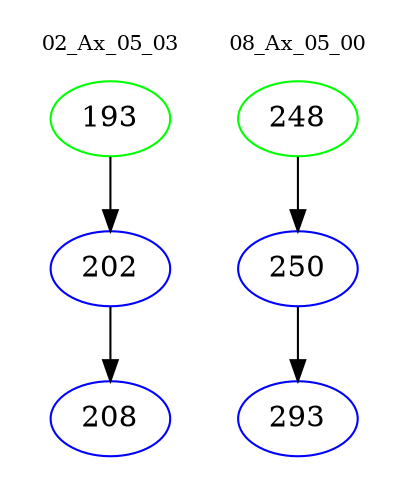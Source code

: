 digraph{
subgraph cluster_0 {
color = white
label = "02_Ax_05_03";
fontsize=10;
T0_193 [label="193", color="green"]
T0_193 -> T0_202 [color="black"]
T0_202 [label="202", color="blue"]
T0_202 -> T0_208 [color="black"]
T0_208 [label="208", color="blue"]
}
subgraph cluster_1 {
color = white
label = "08_Ax_05_00";
fontsize=10;
T1_248 [label="248", color="green"]
T1_248 -> T1_250 [color="black"]
T1_250 [label="250", color="blue"]
T1_250 -> T1_293 [color="black"]
T1_293 [label="293", color="blue"]
}
}
